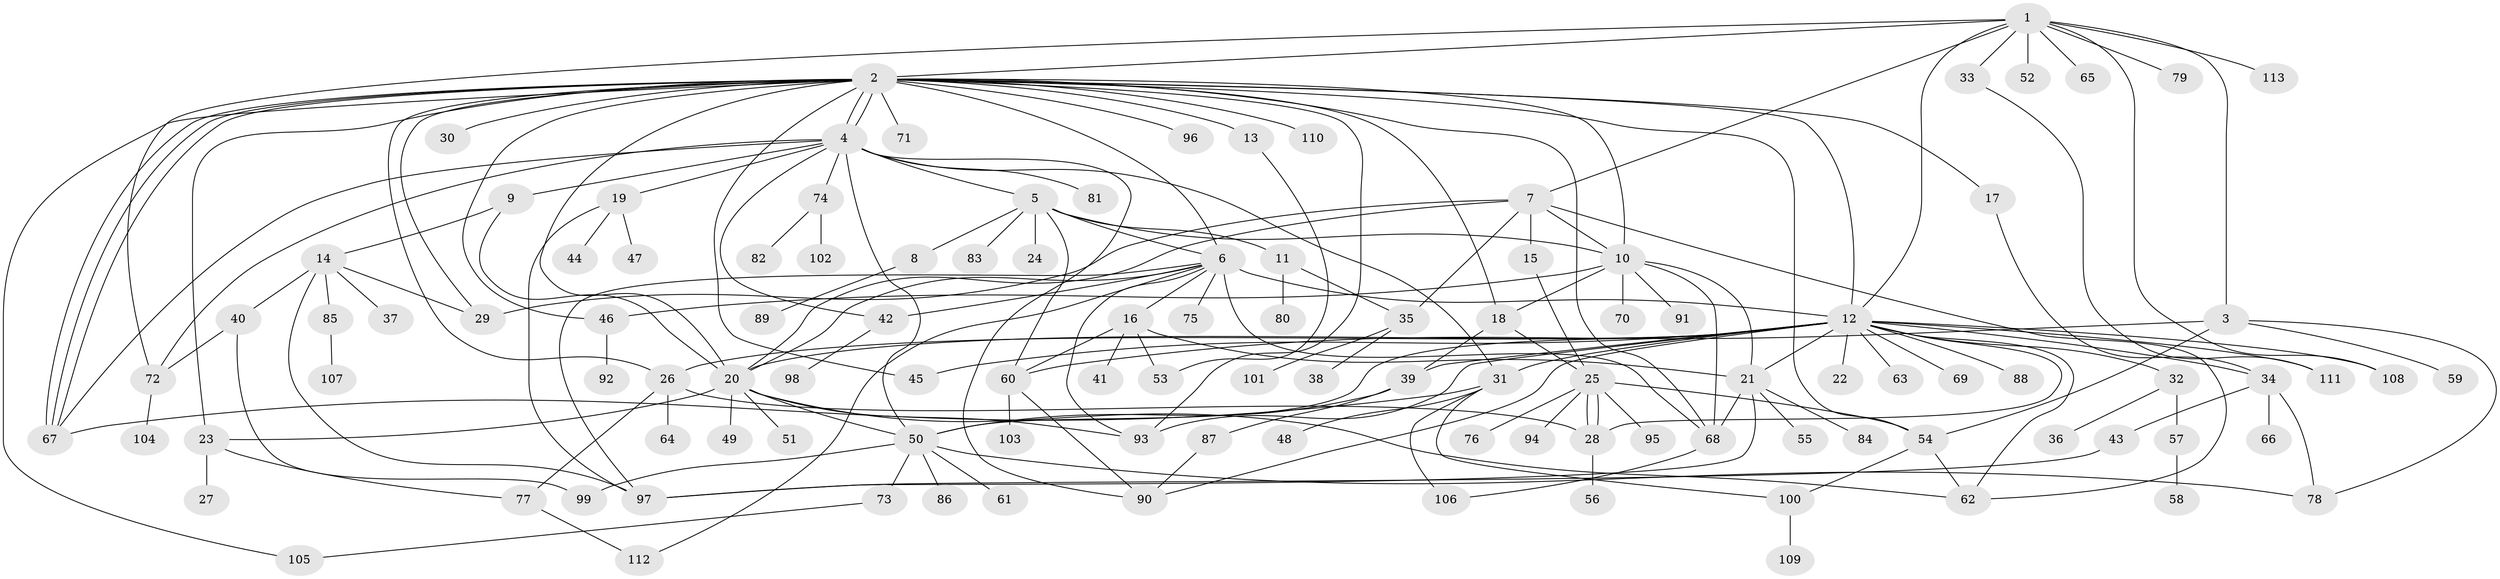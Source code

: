 // coarse degree distribution, {4: 0.13043478260869565, 8: 0.06521739130434782, 6: 0.06521739130434782, 9: 0.021739130434782608, 1: 0.32608695652173914, 15: 0.021739130434782608, 10: 0.043478260869565216, 2: 0.17391304347826086, 7: 0.06521739130434782, 5: 0.06521739130434782, 17: 0.021739130434782608}
// Generated by graph-tools (version 1.1) at 2025/36/03/04/25 23:36:55]
// undirected, 113 vertices, 180 edges
graph export_dot {
  node [color=gray90,style=filled];
  1;
  2;
  3;
  4;
  5;
  6;
  7;
  8;
  9;
  10;
  11;
  12;
  13;
  14;
  15;
  16;
  17;
  18;
  19;
  20;
  21;
  22;
  23;
  24;
  25;
  26;
  27;
  28;
  29;
  30;
  31;
  32;
  33;
  34;
  35;
  36;
  37;
  38;
  39;
  40;
  41;
  42;
  43;
  44;
  45;
  46;
  47;
  48;
  49;
  50;
  51;
  52;
  53;
  54;
  55;
  56;
  57;
  58;
  59;
  60;
  61;
  62;
  63;
  64;
  65;
  66;
  67;
  68;
  69;
  70;
  71;
  72;
  73;
  74;
  75;
  76;
  77;
  78;
  79;
  80;
  81;
  82;
  83;
  84;
  85;
  86;
  87;
  88;
  89;
  90;
  91;
  92;
  93;
  94;
  95;
  96;
  97;
  98;
  99;
  100;
  101;
  102;
  103;
  104;
  105;
  106;
  107;
  108;
  109;
  110;
  111;
  112;
  113;
  1 -- 2;
  1 -- 3;
  1 -- 7;
  1 -- 12;
  1 -- 33;
  1 -- 52;
  1 -- 65;
  1 -- 72;
  1 -- 79;
  1 -- 108;
  1 -- 113;
  2 -- 4;
  2 -- 4;
  2 -- 6;
  2 -- 10;
  2 -- 12;
  2 -- 13;
  2 -- 17;
  2 -- 18;
  2 -- 20;
  2 -- 23;
  2 -- 26;
  2 -- 29;
  2 -- 30;
  2 -- 45;
  2 -- 46;
  2 -- 54;
  2 -- 67;
  2 -- 67;
  2 -- 67;
  2 -- 68;
  2 -- 71;
  2 -- 93;
  2 -- 96;
  2 -- 105;
  2 -- 110;
  3 -- 54;
  3 -- 59;
  3 -- 60;
  3 -- 78;
  4 -- 5;
  4 -- 9;
  4 -- 19;
  4 -- 31;
  4 -- 42;
  4 -- 50;
  4 -- 67;
  4 -- 72;
  4 -- 74;
  4 -- 81;
  4 -- 90;
  5 -- 6;
  5 -- 8;
  5 -- 10;
  5 -- 11;
  5 -- 24;
  5 -- 60;
  5 -- 83;
  6 -- 12;
  6 -- 16;
  6 -- 20;
  6 -- 42;
  6 -- 68;
  6 -- 75;
  6 -- 93;
  6 -- 97;
  6 -- 112;
  7 -- 10;
  7 -- 15;
  7 -- 20;
  7 -- 29;
  7 -- 35;
  7 -- 62;
  8 -- 89;
  9 -- 14;
  9 -- 20;
  10 -- 18;
  10 -- 21;
  10 -- 46;
  10 -- 68;
  10 -- 70;
  10 -- 91;
  11 -- 35;
  11 -- 80;
  12 -- 20;
  12 -- 21;
  12 -- 22;
  12 -- 26;
  12 -- 28;
  12 -- 31;
  12 -- 32;
  12 -- 34;
  12 -- 39;
  12 -- 45;
  12 -- 50;
  12 -- 62;
  12 -- 63;
  12 -- 69;
  12 -- 88;
  12 -- 90;
  12 -- 93;
  12 -- 108;
  12 -- 111;
  13 -- 53;
  14 -- 29;
  14 -- 37;
  14 -- 40;
  14 -- 85;
  14 -- 97;
  15 -- 25;
  16 -- 21;
  16 -- 41;
  16 -- 53;
  16 -- 60;
  17 -- 34;
  18 -- 25;
  18 -- 39;
  19 -- 44;
  19 -- 47;
  19 -- 97;
  20 -- 23;
  20 -- 49;
  20 -- 50;
  20 -- 51;
  20 -- 62;
  20 -- 93;
  21 -- 55;
  21 -- 68;
  21 -- 84;
  21 -- 97;
  23 -- 27;
  23 -- 77;
  25 -- 28;
  25 -- 28;
  25 -- 54;
  25 -- 76;
  25 -- 94;
  25 -- 95;
  26 -- 28;
  26 -- 64;
  26 -- 77;
  28 -- 56;
  31 -- 48;
  31 -- 67;
  31 -- 100;
  31 -- 106;
  32 -- 36;
  32 -- 57;
  33 -- 111;
  34 -- 43;
  34 -- 66;
  34 -- 78;
  35 -- 38;
  35 -- 101;
  39 -- 50;
  39 -- 87;
  40 -- 72;
  40 -- 99;
  42 -- 98;
  43 -- 97;
  46 -- 92;
  50 -- 61;
  50 -- 73;
  50 -- 78;
  50 -- 86;
  50 -- 99;
  54 -- 62;
  54 -- 100;
  57 -- 58;
  60 -- 90;
  60 -- 103;
  68 -- 106;
  72 -- 104;
  73 -- 105;
  74 -- 82;
  74 -- 102;
  77 -- 112;
  85 -- 107;
  87 -- 90;
  100 -- 109;
}
